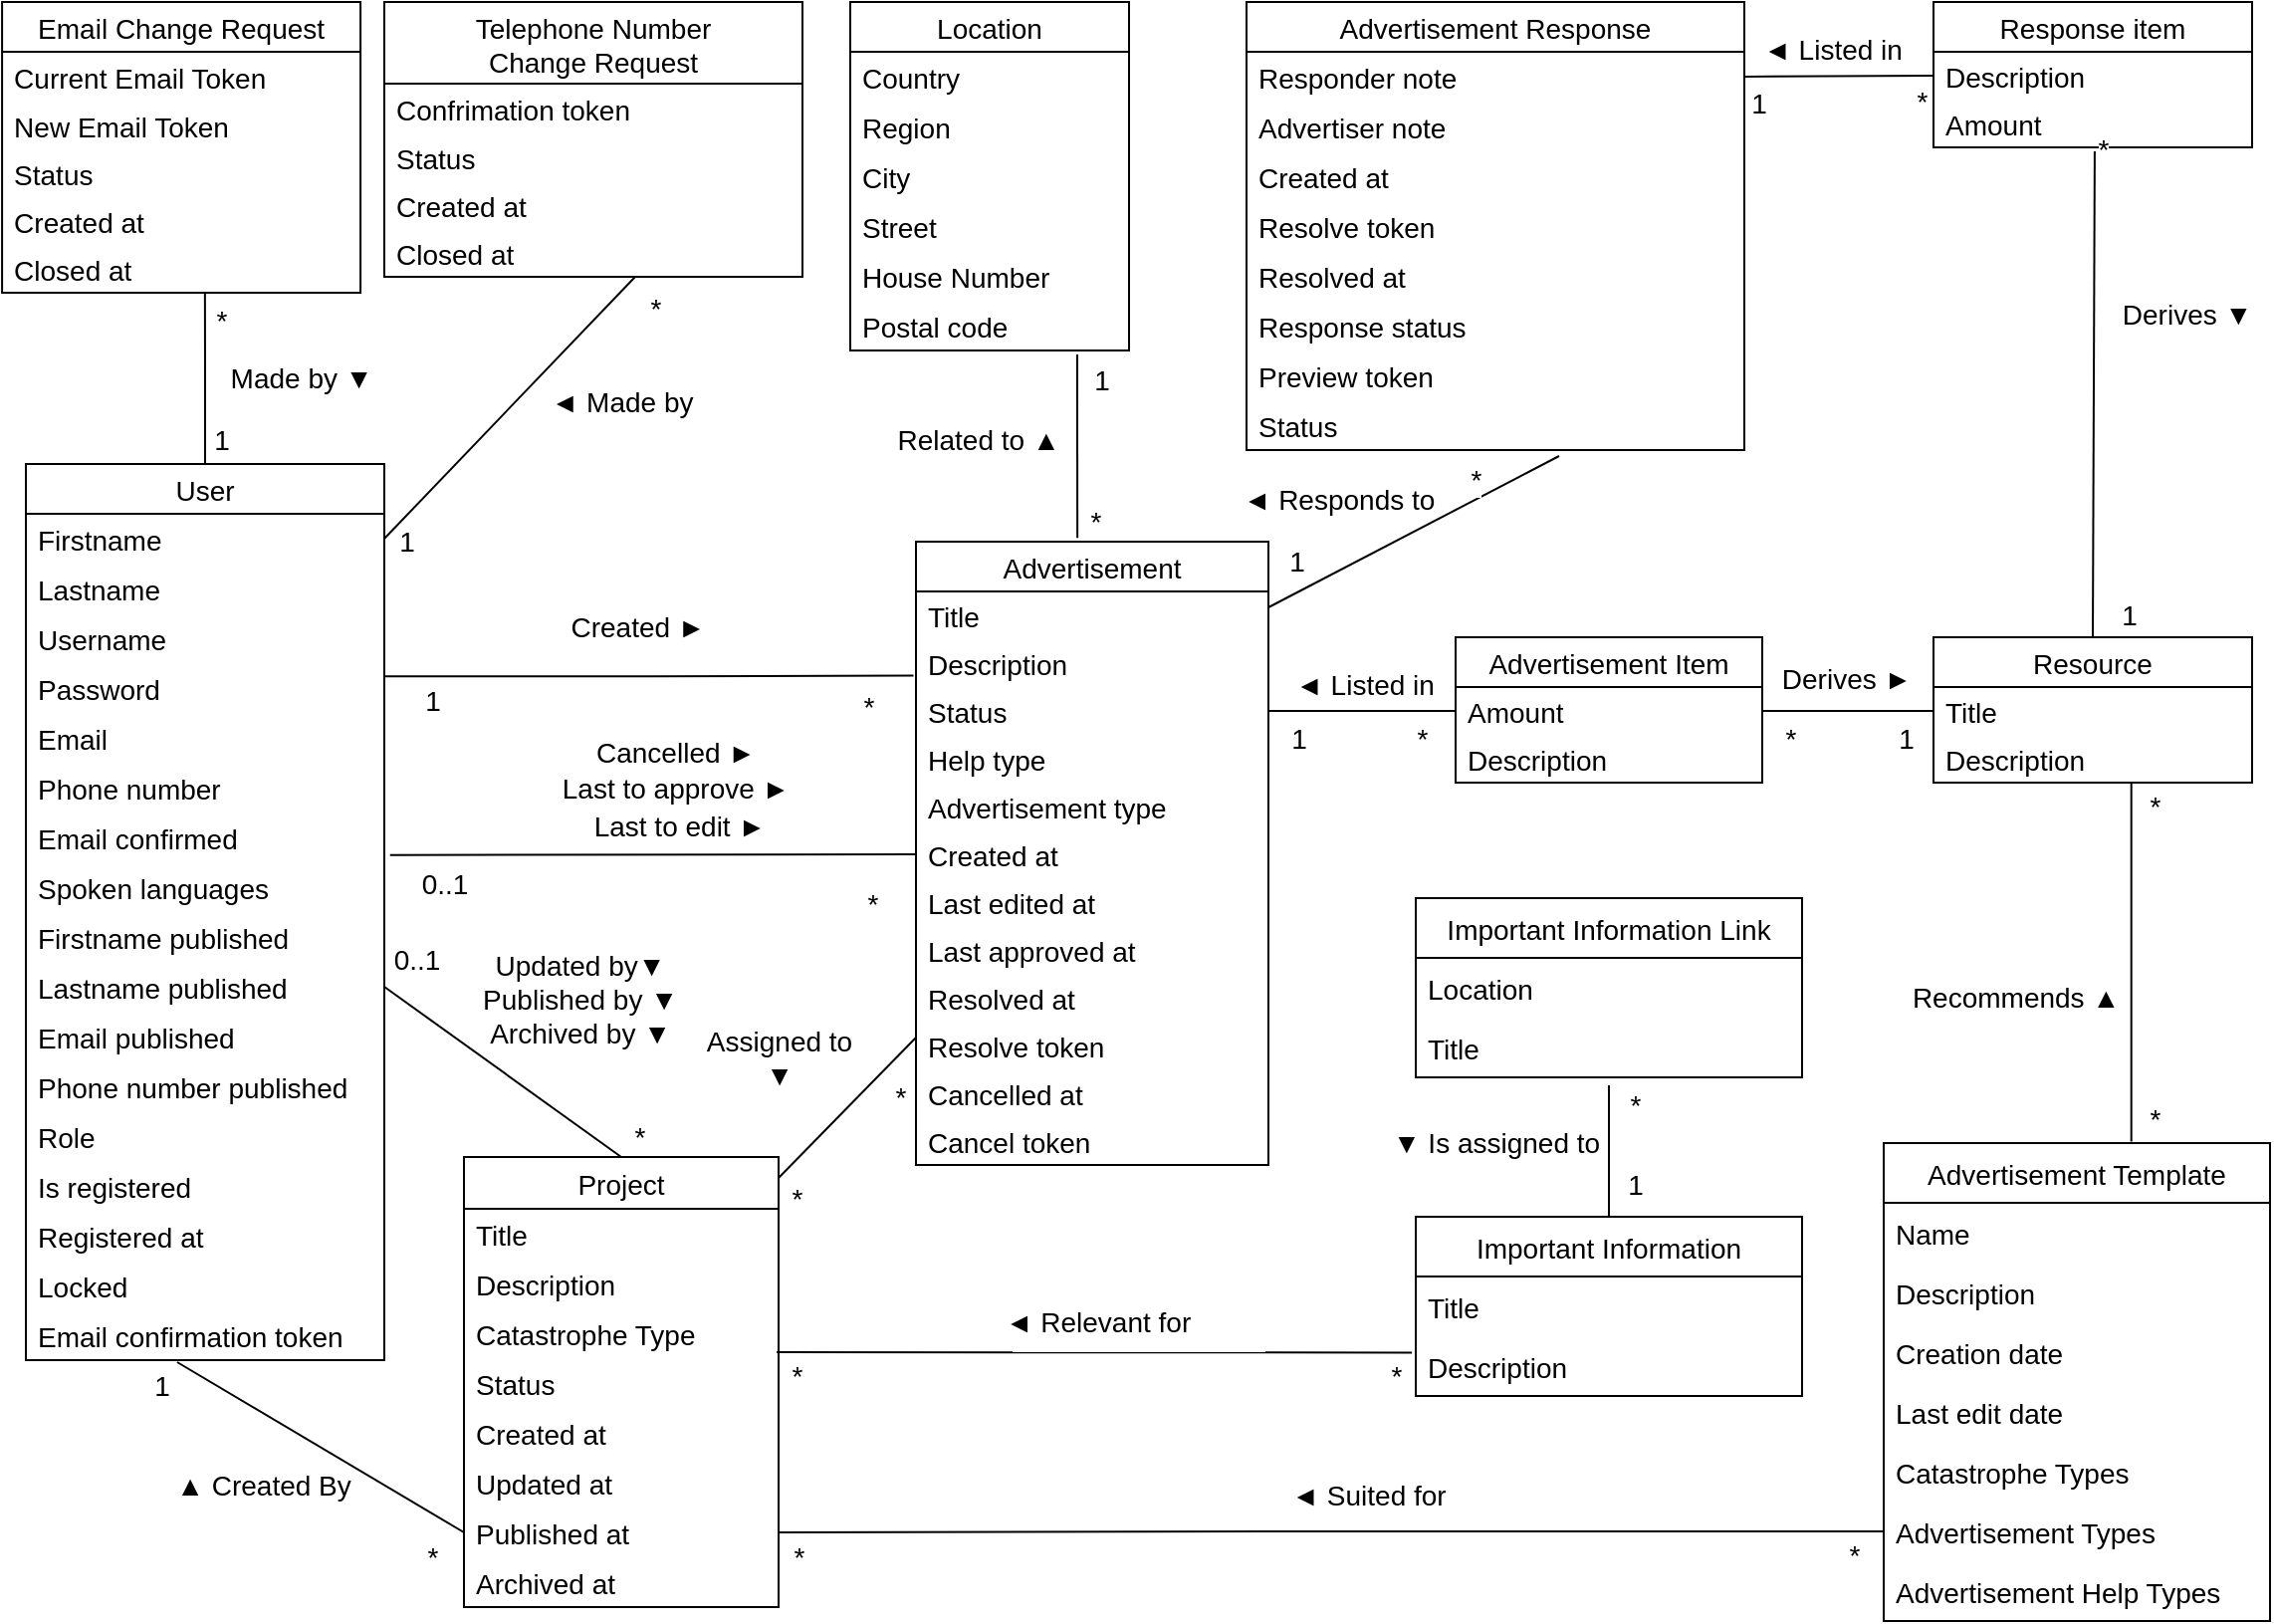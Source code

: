 <mxfile version="20.7.4" type="device"><diagram id="WdRwNJuZKN-Sb0ZAec47" name="Stránka-1"><mxGraphModel dx="1979" dy="473" grid="1" gridSize="10" guides="1" tooltips="1" connect="1" arrows="1" fold="1" page="1" pageScale="1" pageWidth="1169" pageHeight="827" math="0" shadow="0"><root><mxCell id="0"/><mxCell id="1" parent="0"/><mxCell id="if2V-aWsMLTLHUnwuHoT-146" style="edgeStyle=none;rounded=0;orthogonalLoop=1;jettySize=auto;html=1;entryX=0.628;entryY=1.12;entryDx=0;entryDy=0;entryPerimeter=0;fontSize=14;endArrow=none;endFill=0;startSize=25;" parent="1" target="if2V-aWsMLTLHUnwuHoT-120" edge="1"><mxGeometry relative="1" as="geometry"><mxPoint x="-514" y="314" as="sourcePoint"/><mxPoint x="-388" y="270" as="targetPoint"/></mxGeometry></mxCell><mxCell id="if2V-aWsMLTLHUnwuHoT-147" value="◄ Responds to" style="edgeLabel;html=1;align=center;verticalAlign=middle;resizable=0;points=[];fontSize=14;" parent="if2V-aWsMLTLHUnwuHoT-146" vertex="1" connectable="0"><mxGeometry x="0.445" y="-2" relative="1" as="geometry"><mxPoint x="-72" y="-1" as="offset"/></mxGeometry></mxCell><mxCell id="N0-bKrIeBfuup11TWS-g-67" value="*" style="edgeLabel;html=1;align=center;verticalAlign=middle;resizable=0;points=[];fontSize=14;" parent="if2V-aWsMLTLHUnwuHoT-146" vertex="1" connectable="0"><mxGeometry x="0.531" relative="1" as="geometry"><mxPoint x="-8" y="-6" as="offset"/></mxGeometry></mxCell><mxCell id="N0-bKrIeBfuup11TWS-g-68" value="1" style="edgeLabel;html=1;align=center;verticalAlign=middle;resizable=0;points=[];fontSize=14;" parent="if2V-aWsMLTLHUnwuHoT-146" vertex="1" connectable="0"><mxGeometry x="-0.376" y="-1" relative="1" as="geometry"><mxPoint x="-32" as="offset"/></mxGeometry></mxCell><mxCell id="if2V-aWsMLTLHUnwuHoT-1" value="Advertisement" style="swimlane;fontStyle=0;childLayout=stackLayout;horizontal=1;startSize=25;horizontalStack=0;resizeParent=1;resizeParentMax=0;resizeLast=0;collapsible=1;marginBottom=0;fontSize=14;" parent="1" vertex="1"><mxGeometry x="-691" y="281" width="177" height="313" as="geometry"/></mxCell><mxCell id="if2V-aWsMLTLHUnwuHoT-2" value="Title" style="text;strokeColor=none;fillColor=none;align=left;verticalAlign=middle;spacingLeft=4;spacingRight=4;overflow=hidden;points=[[0,0.5],[1,0.5]];portConstraint=eastwest;rotatable=0;fontSize=14;" parent="if2V-aWsMLTLHUnwuHoT-1" vertex="1"><mxGeometry y="25" width="177" height="24" as="geometry"/></mxCell><mxCell id="if2V-aWsMLTLHUnwuHoT-3" value="Description" style="text;strokeColor=none;fillColor=none;align=left;verticalAlign=middle;spacingLeft=4;spacingRight=4;overflow=hidden;points=[[0,0.5],[1,0.5]];portConstraint=eastwest;rotatable=0;fontSize=14;" parent="if2V-aWsMLTLHUnwuHoT-1" vertex="1"><mxGeometry y="49" width="177" height="24" as="geometry"/></mxCell><mxCell id="if2V-aWsMLTLHUnwuHoT-8" value="Status" style="text;strokeColor=none;fillColor=none;align=left;verticalAlign=middle;spacingLeft=4;spacingRight=4;overflow=hidden;points=[[0,0.5],[1,0.5]];portConstraint=eastwest;rotatable=0;fontSize=14;" parent="if2V-aWsMLTLHUnwuHoT-1" vertex="1"><mxGeometry y="73" width="177" height="24" as="geometry"/></mxCell><mxCell id="if2V-aWsMLTLHUnwuHoT-9" value="Help type" style="text;strokeColor=none;fillColor=none;align=left;verticalAlign=middle;spacingLeft=4;spacingRight=4;overflow=hidden;points=[[0,0.5],[1,0.5]];portConstraint=eastwest;rotatable=0;fontSize=14;" parent="if2V-aWsMLTLHUnwuHoT-1" vertex="1"><mxGeometry y="97" width="177" height="24" as="geometry"/></mxCell><mxCell id="if2V-aWsMLTLHUnwuHoT-12" value="Advertisement type" style="text;strokeColor=none;fillColor=none;align=left;verticalAlign=middle;spacingLeft=4;spacingRight=4;overflow=hidden;points=[[0,0.5],[1,0.5]];portConstraint=eastwest;rotatable=0;fontSize=14;" parent="if2V-aWsMLTLHUnwuHoT-1" vertex="1"><mxGeometry y="121" width="177" height="24" as="geometry"/></mxCell><mxCell id="if2V-aWsMLTLHUnwuHoT-4" value="Created at" style="text;strokeColor=none;fillColor=none;align=left;verticalAlign=middle;spacingLeft=4;spacingRight=4;overflow=hidden;points=[[0,0.5],[1,0.5]];portConstraint=eastwest;rotatable=0;fontSize=14;" parent="if2V-aWsMLTLHUnwuHoT-1" vertex="1"><mxGeometry y="145" width="177" height="24" as="geometry"/></mxCell><mxCell id="if2V-aWsMLTLHUnwuHoT-5" value="Last edited at" style="text;strokeColor=none;fillColor=none;align=left;verticalAlign=middle;spacingLeft=4;spacingRight=4;overflow=hidden;points=[[0,0.5],[1,0.5]];portConstraint=eastwest;rotatable=0;fontSize=14;" parent="if2V-aWsMLTLHUnwuHoT-1" vertex="1"><mxGeometry y="169" width="177" height="24" as="geometry"/></mxCell><mxCell id="if2V-aWsMLTLHUnwuHoT-6" value="Last approved at" style="text;strokeColor=none;fillColor=none;align=left;verticalAlign=middle;spacingLeft=4;spacingRight=4;overflow=hidden;points=[[0,0.5],[1,0.5]];portConstraint=eastwest;rotatable=0;fontSize=14;" parent="if2V-aWsMLTLHUnwuHoT-1" vertex="1"><mxGeometry y="193" width="177" height="24" as="geometry"/></mxCell><mxCell id="if2V-aWsMLTLHUnwuHoT-13" value="Resolved at" style="text;strokeColor=none;fillColor=none;align=left;verticalAlign=middle;spacingLeft=4;spacingRight=4;overflow=hidden;points=[[0,0.5,0,0,0],[0.5,1,0,0,8],[1,0.5,0,0,0]];portConstraint=eastwest;rotatable=0;fontSize=14;" parent="if2V-aWsMLTLHUnwuHoT-1" vertex="1"><mxGeometry y="217" width="177" height="24" as="geometry"/></mxCell><mxCell id="if2V-aWsMLTLHUnwuHoT-117" value="Resolve token" style="text;strokeColor=none;fillColor=none;align=left;verticalAlign=middle;spacingLeft=4;spacingRight=4;overflow=hidden;points=[[0,0.5,0,0,0],[0.5,1,0,0,8],[1,0.5,0,0,0]];portConstraint=eastwest;rotatable=0;fontSize=14;" parent="if2V-aWsMLTLHUnwuHoT-1" vertex="1"><mxGeometry y="241" width="177" height="24" as="geometry"/></mxCell><mxCell id="if2V-aWsMLTLHUnwuHoT-67" value="Cancelled at" style="text;strokeColor=none;fillColor=none;align=left;verticalAlign=middle;spacingLeft=4;spacingRight=4;overflow=hidden;points=[[0,0.5,0,0,0],[0.5,1,0,0,8],[1,0.5,0,0,0]];portConstraint=eastwest;rotatable=0;fontSize=14;" parent="if2V-aWsMLTLHUnwuHoT-1" vertex="1"><mxGeometry y="265" width="177" height="24" as="geometry"/></mxCell><mxCell id="if2V-aWsMLTLHUnwuHoT-116" value="Cancel token" style="text;strokeColor=none;fillColor=none;align=left;verticalAlign=middle;spacingLeft=4;spacingRight=4;overflow=hidden;points=[[0,0.5,0,0,0],[0.5,1,0,0,8],[1,0.5,0,0,0]];portConstraint=eastwest;rotatable=0;fontSize=14;" parent="if2V-aWsMLTLHUnwuHoT-1" vertex="1"><mxGeometry y="289" width="177" height="24" as="geometry"/></mxCell><mxCell id="a92r3MQnX1PVt7pir0Bl-32" value="&lt;font style=&quot;font-size: 14px;&quot;&gt;Made by ▼&lt;/font&gt;" style="edgeStyle=orthogonalEdgeStyle;rounded=0;orthogonalLoop=1;jettySize=auto;html=1;exitX=0.5;exitY=0;exitDx=0;exitDy=0;entryX=0.566;entryY=1;entryDx=0;entryDy=0;entryPerimeter=0;endArrow=none;endFill=0;" edge="1" parent="1" source="if2V-aWsMLTLHUnwuHoT-16" target="a92r3MQnX1PVt7pir0Bl-24"><mxGeometry x="-0.001" y="-48" relative="1" as="geometry"><mxPoint as="offset"/></mxGeometry></mxCell><mxCell id="a92r3MQnX1PVt7pir0Bl-40" value="1" style="edgeLabel;html=1;align=center;verticalAlign=middle;resizable=0;points=[];fontSize=14;" vertex="1" connectable="0" parent="a92r3MQnX1PVt7pir0Bl-32"><mxGeometry x="-0.837" y="-1" relative="1" as="geometry"><mxPoint x="7" y="-5" as="offset"/></mxGeometry></mxCell><mxCell id="a92r3MQnX1PVt7pir0Bl-41" value="*" style="edgeLabel;html=1;align=center;verticalAlign=middle;resizable=0;points=[];fontSize=14;" vertex="1" connectable="0" parent="a92r3MQnX1PVt7pir0Bl-32"><mxGeometry x="0.837" relative="1" as="geometry"><mxPoint x="8" y="7" as="offset"/></mxGeometry></mxCell><mxCell id="a92r3MQnX1PVt7pir0Bl-33" style="rounded=0;orthogonalLoop=1;jettySize=auto;html=1;exitX=1;exitY=0.5;exitDx=0;exitDy=0;entryX=0.6;entryY=1;entryDx=0;entryDy=0;entryPerimeter=0;endArrow=none;endFill=0;" edge="1" parent="1" source="if2V-aWsMLTLHUnwuHoT-17" target="a92r3MQnX1PVt7pir0Bl-30"><mxGeometry relative="1" as="geometry"/></mxCell><mxCell id="a92r3MQnX1PVt7pir0Bl-36" value="◄ Made by" style="edgeLabel;html=1;align=center;verticalAlign=middle;resizable=0;points=[];fontSize=14;" vertex="1" connectable="0" parent="a92r3MQnX1PVt7pir0Bl-33"><mxGeometry x="0.323" y="-4" relative="1" as="geometry"><mxPoint x="32" y="15" as="offset"/></mxGeometry></mxCell><mxCell id="a92r3MQnX1PVt7pir0Bl-42" value="1" style="edgeLabel;html=1;align=center;verticalAlign=middle;resizable=0;points=[];fontSize=14;" vertex="1" connectable="0" parent="a92r3MQnX1PVt7pir0Bl-33"><mxGeometry x="-0.831" relative="1" as="geometry"><mxPoint y="12" as="offset"/></mxGeometry></mxCell><mxCell id="if2V-aWsMLTLHUnwuHoT-16" value="User" style="swimlane;fontStyle=0;childLayout=stackLayout;horizontal=1;startSize=25;horizontalStack=0;resizeParent=1;resizeParentMax=0;resizeLast=0;collapsible=1;marginBottom=0;fontSize=14;" parent="1" vertex="1"><mxGeometry x="-1138" y="242" width="180" height="450" as="geometry"/></mxCell><mxCell id="if2V-aWsMLTLHUnwuHoT-17" value="Firstname" style="text;strokeColor=none;fillColor=none;align=left;verticalAlign=middle;spacingLeft=4;spacingRight=4;overflow=hidden;points=[[0,0.5],[1,0.5]];portConstraint=eastwest;rotatable=0;fontSize=14;spacing=2;spacingBottom=0;" parent="if2V-aWsMLTLHUnwuHoT-16" vertex="1"><mxGeometry y="25" width="180" height="25" as="geometry"/></mxCell><mxCell id="if2V-aWsMLTLHUnwuHoT-18" value="Lastname" style="text;strokeColor=none;fillColor=none;align=left;verticalAlign=middle;spacingLeft=4;spacingRight=4;overflow=hidden;points=[[0,0.5],[1,0.5]];portConstraint=eastwest;rotatable=0;fontSize=14;spacing=2;spacingBottom=0;" parent="if2V-aWsMLTLHUnwuHoT-16" vertex="1"><mxGeometry y="50" width="180" height="25" as="geometry"/></mxCell><mxCell id="if2V-aWsMLTLHUnwuHoT-113" value="Username" style="text;strokeColor=none;fillColor=none;align=left;verticalAlign=middle;spacingLeft=4;spacingRight=4;overflow=hidden;points=[[0,0.5],[1,0.5]];portConstraint=eastwest;rotatable=0;fontSize=14;spacing=2;spacingBottom=0;" parent="if2V-aWsMLTLHUnwuHoT-16" vertex="1"><mxGeometry y="75" width="180" height="25" as="geometry"/></mxCell><mxCell id="if2V-aWsMLTLHUnwuHoT-114" value="Password" style="text;strokeColor=none;fillColor=none;align=left;verticalAlign=middle;spacingLeft=4;spacingRight=4;overflow=hidden;points=[[0,0.5],[1,0.5]];portConstraint=eastwest;rotatable=0;fontSize=14;spacing=2;spacingBottom=0;" parent="if2V-aWsMLTLHUnwuHoT-16" vertex="1"><mxGeometry y="100" width="180" height="25" as="geometry"/></mxCell><mxCell id="if2V-aWsMLTLHUnwuHoT-20" value="Email" style="text;strokeColor=none;fillColor=none;align=left;verticalAlign=middle;spacingLeft=4;spacingRight=4;overflow=hidden;points=[[0,0.5],[1,0.5]];portConstraint=eastwest;rotatable=0;fontSize=14;spacing=2;spacingBottom=0;" parent="if2V-aWsMLTLHUnwuHoT-16" vertex="1"><mxGeometry y="125" width="180" height="25" as="geometry"/></mxCell><mxCell id="if2V-aWsMLTLHUnwuHoT-21" value="Phone number" style="text;strokeColor=none;fillColor=none;align=left;verticalAlign=middle;spacingLeft=4;spacingRight=4;overflow=hidden;points=[[0,0.5],[1,0.5]];portConstraint=eastwest;rotatable=0;fontSize=14;spacing=2;spacingBottom=0;" parent="if2V-aWsMLTLHUnwuHoT-16" vertex="1"><mxGeometry y="150" width="180" height="25" as="geometry"/></mxCell><mxCell id="if2V-aWsMLTLHUnwuHoT-23" value="Email confirmed" style="text;strokeColor=none;fillColor=none;align=left;verticalAlign=middle;spacingLeft=4;spacingRight=4;overflow=hidden;points=[[0,0.5],[1,0.5]];portConstraint=eastwest;rotatable=0;fontSize=14;spacing=2;spacingBottom=0;" parent="if2V-aWsMLTLHUnwuHoT-16" vertex="1"><mxGeometry y="175" width="180" height="25" as="geometry"/></mxCell><mxCell id="if2V-aWsMLTLHUnwuHoT-24" value="Spoken languages" style="text;strokeColor=none;fillColor=none;align=left;verticalAlign=middle;spacingLeft=4;spacingRight=4;overflow=hidden;points=[[0,0.5],[1,0.5]];portConstraint=eastwest;rotatable=0;fontSize=14;spacing=2;spacingBottom=0;" parent="if2V-aWsMLTLHUnwuHoT-16" vertex="1"><mxGeometry y="200" width="180" height="25" as="geometry"/></mxCell><mxCell id="if2V-aWsMLTLHUnwuHoT-99" value="Firstname published" style="text;strokeColor=none;fillColor=none;align=left;verticalAlign=middle;spacingLeft=4;spacingRight=4;overflow=hidden;points=[[0,0.5],[1,0.5]];portConstraint=eastwest;rotatable=0;fontSize=14;spacing=2;spacingBottom=0;" parent="if2V-aWsMLTLHUnwuHoT-16" vertex="1"><mxGeometry y="225" width="180" height="25" as="geometry"/></mxCell><mxCell id="if2V-aWsMLTLHUnwuHoT-100" value="Lastname published" style="text;strokeColor=none;fillColor=none;align=left;verticalAlign=middle;spacingLeft=4;spacingRight=4;overflow=hidden;points=[[0,0.5],[1,0.5]];portConstraint=eastwest;rotatable=0;fontSize=14;spacing=2;spacingBottom=0;" parent="if2V-aWsMLTLHUnwuHoT-16" vertex="1"><mxGeometry y="250" width="180" height="25" as="geometry"/></mxCell><mxCell id="if2V-aWsMLTLHUnwuHoT-101" value="Email published" style="text;strokeColor=none;fillColor=none;align=left;verticalAlign=middle;spacingLeft=4;spacingRight=4;overflow=hidden;points=[[0,0.5],[1,0.5]];portConstraint=eastwest;rotatable=0;fontSize=14;spacing=2;spacingBottom=0;" parent="if2V-aWsMLTLHUnwuHoT-16" vertex="1"><mxGeometry y="275" width="180" height="25" as="geometry"/></mxCell><mxCell id="if2V-aWsMLTLHUnwuHoT-102" value="Phone number published" style="text;strokeColor=none;fillColor=none;align=left;verticalAlign=middle;spacingLeft=4;spacingRight=4;overflow=hidden;points=[[0,0.5],[1,0.5]];portConstraint=eastwest;rotatable=0;fontSize=14;spacing=2;spacingBottom=0;" parent="if2V-aWsMLTLHUnwuHoT-16" vertex="1"><mxGeometry y="300" width="180" height="25" as="geometry"/></mxCell><mxCell id="if2V-aWsMLTLHUnwuHoT-96" value="Role" style="text;strokeColor=none;fillColor=none;align=left;verticalAlign=middle;spacingLeft=4;spacingRight=4;overflow=hidden;points=[[0,0.5],[1,0.5]];portConstraint=eastwest;rotatable=0;fontSize=14;spacing=2;spacingBottom=0;" parent="if2V-aWsMLTLHUnwuHoT-16" vertex="1"><mxGeometry y="325" width="180" height="25" as="geometry"/></mxCell><mxCell id="if2V-aWsMLTLHUnwuHoT-25" value="Is registered" style="text;strokeColor=none;fillColor=none;align=left;verticalAlign=middle;spacingLeft=4;spacingRight=4;overflow=hidden;points=[[0,0.5],[1,0.5]];portConstraint=eastwest;rotatable=0;fontSize=14;spacing=2;spacingBottom=0;" parent="if2V-aWsMLTLHUnwuHoT-16" vertex="1"><mxGeometry y="350" width="180" height="25" as="geometry"/></mxCell><mxCell id="if2V-aWsMLTLHUnwuHoT-22" value="Registered at" style="text;strokeColor=none;fillColor=none;align=left;verticalAlign=middle;spacingLeft=4;spacingRight=4;overflow=hidden;points=[[0,0.5],[1,0.5]];portConstraint=eastwest;rotatable=0;fontSize=14;" parent="if2V-aWsMLTLHUnwuHoT-16" vertex="1"><mxGeometry y="375" width="180" height="25" as="geometry"/></mxCell><mxCell id="if2V-aWsMLTLHUnwuHoT-110" value="Locked" style="text;strokeColor=none;fillColor=none;align=left;verticalAlign=middle;spacingLeft=4;spacingRight=4;overflow=hidden;points=[[0,0.5],[1,0.5]];portConstraint=eastwest;rotatable=0;fontSize=14;" parent="if2V-aWsMLTLHUnwuHoT-16" vertex="1"><mxGeometry y="400" width="180" height="25" as="geometry"/></mxCell><mxCell id="if2V-aWsMLTLHUnwuHoT-112" value="Email confirmation token" style="text;strokeColor=none;fillColor=none;align=left;verticalAlign=middle;spacingLeft=4;spacingRight=4;overflow=hidden;points=[[0,0.5],[1,0.5]];portConstraint=eastwest;rotatable=0;fontSize=14;" parent="if2V-aWsMLTLHUnwuHoT-16" vertex="1"><mxGeometry y="425" width="180" height="25" as="geometry"/></mxCell><mxCell id="if2V-aWsMLTLHUnwuHoT-26" style="edgeStyle=orthogonalEdgeStyle;rounded=0;orthogonalLoop=1;jettySize=auto;html=1;endArrow=none;endFill=0;fontSize=14;exitX=0.999;exitY=0.263;exitDx=0;exitDy=0;exitPerimeter=0;entryX=-0.007;entryY=-0.238;entryDx=0;entryDy=0;entryPerimeter=0;" parent="1" source="if2V-aWsMLTLHUnwuHoT-114" target="if2V-aWsMLTLHUnwuHoT-8" edge="1"><mxGeometry relative="1" as="geometry"><mxPoint x="-918" y="347" as="sourcePoint"/><mxPoint x="-760" y="310" as="targetPoint"/></mxGeometry></mxCell><mxCell id="if2V-aWsMLTLHUnwuHoT-31" value="&lt;span style=&quot;font-size: 14px;&quot;&gt;Created ►&lt;/span&gt;" style="edgeLabel;html=1;align=center;verticalAlign=middle;resizable=0;points=[];fontSize=14;" parent="if2V-aWsMLTLHUnwuHoT-26" vertex="1" connectable="0"><mxGeometry x="-0.176" y="-5" relative="1" as="geometry"><mxPoint x="17" y="-30" as="offset"/></mxGeometry></mxCell><mxCell id="if2V-aWsMLTLHUnwuHoT-47" value="1" style="edgeLabel;html=1;align=center;verticalAlign=middle;resizable=0;points=[];fontSize=14;spacing=2;spacingBottom=0;" parent="if2V-aWsMLTLHUnwuHoT-26" vertex="1" connectable="0"><mxGeometry x="-0.829" relative="1" as="geometry"><mxPoint x="1" y="12" as="offset"/></mxGeometry></mxCell><mxCell id="if2V-aWsMLTLHUnwuHoT-48" value="*" style="edgeLabel;html=1;align=center;verticalAlign=middle;resizable=0;points=[];fontSize=14;" parent="if2V-aWsMLTLHUnwuHoT-26" vertex="1" connectable="0"><mxGeometry x="0.731" y="-8" relative="1" as="geometry"><mxPoint x="13" y="7" as="offset"/></mxGeometry></mxCell><mxCell id="if2V-aWsMLTLHUnwuHoT-50" style="rounded=0;orthogonalLoop=1;jettySize=auto;html=1;entryX=0;entryY=0.5;entryDx=0;entryDy=0;fontSize=14;endArrow=none;endFill=0;exitX=1.016;exitY=-0.144;exitDx=0;exitDy=0;exitPerimeter=0;" parent="1" source="if2V-aWsMLTLHUnwuHoT-24" target="if2V-aWsMLTLHUnwuHoT-4" edge="1"><mxGeometry relative="1" as="geometry"><mxPoint x="-918" y="438" as="sourcePoint"/></mxGeometry></mxCell><mxCell id="if2V-aWsMLTLHUnwuHoT-51" value="&lt;p style=&quot;line-height: 130%;&quot;&gt;Cancelled ►&lt;br style=&quot;border-color: var(--border-color);&quot;&gt;Last to approve ►&lt;br style=&quot;border-color: var(--border-color);&quot;&gt;&amp;nbsp;Last to edit ►&lt;/p&gt;" style="edgeLabel;html=1;align=center;verticalAlign=middle;resizable=0;points=[];fontSize=14;labelBackgroundColor=none;" parent="if2V-aWsMLTLHUnwuHoT-50" vertex="1" connectable="0"><mxGeometry x="-0.192" y="5" relative="1" as="geometry"><mxPoint x="36" y="-28" as="offset"/></mxGeometry></mxCell><mxCell id="if2V-aWsMLTLHUnwuHoT-52" value="0..1" style="edgeLabel;html=1;align=center;verticalAlign=middle;resizable=0;points=[];fontSize=14;spacing=2;spacingBottom=0;" parent="if2V-aWsMLTLHUnwuHoT-50" vertex="1" connectable="0"><mxGeometry x="-0.784" y="3" relative="1" as="geometry"><mxPoint x="-2" y="17" as="offset"/></mxGeometry></mxCell><mxCell id="if2V-aWsMLTLHUnwuHoT-53" value="*" style="edgeLabel;html=1;align=center;verticalAlign=middle;resizable=0;points=[];fontSize=14;" parent="if2V-aWsMLTLHUnwuHoT-50" vertex="1" connectable="0"><mxGeometry x="0.768" y="-1" relative="1" as="geometry"><mxPoint x="8" y="24" as="offset"/></mxGeometry></mxCell><mxCell id="if2V-aWsMLTLHUnwuHoT-58" value="Project" style="swimlane;fontStyle=0;childLayout=stackLayout;horizontal=1;startSize=26;horizontalStack=0;resizeParent=1;resizeParentMax=0;resizeLast=0;collapsible=1;marginBottom=0;fontSize=14;" parent="1" vertex="1"><mxGeometry x="-918" y="590" width="158" height="226" as="geometry"/></mxCell><mxCell id="if2V-aWsMLTLHUnwuHoT-59" value="Title" style="text;strokeColor=none;fillColor=none;align=left;verticalAlign=middle;spacingLeft=4;spacingRight=4;overflow=hidden;points=[[0,0.5],[1,0.5]];portConstraint=eastwest;rotatable=0;fontSize=14;" parent="if2V-aWsMLTLHUnwuHoT-58" vertex="1"><mxGeometry y="26" width="158" height="25" as="geometry"/></mxCell><mxCell id="if2V-aWsMLTLHUnwuHoT-60" value="Description" style="text;strokeColor=none;fillColor=none;align=left;verticalAlign=middle;spacingLeft=4;spacingRight=4;overflow=hidden;points=[[0,0.5],[1,0.5]];portConstraint=eastwest;rotatable=0;fontSize=14;" parent="if2V-aWsMLTLHUnwuHoT-58" vertex="1"><mxGeometry y="51" width="158" height="25" as="geometry"/></mxCell><mxCell id="if2V-aWsMLTLHUnwuHoT-63" value="Catastrophe Type" style="text;strokeColor=none;fillColor=none;align=left;verticalAlign=middle;spacingLeft=4;spacingRight=4;overflow=hidden;points=[[0,0.5],[1,0.5]];portConstraint=eastwest;rotatable=0;fontSize=14;" parent="if2V-aWsMLTLHUnwuHoT-58" vertex="1"><mxGeometry y="76" width="158" height="25" as="geometry"/></mxCell><mxCell id="N0-bKrIeBfuup11TWS-g-80" value="Status" style="text;strokeColor=none;fillColor=none;align=left;verticalAlign=middle;spacingLeft=4;spacingRight=4;overflow=hidden;points=[[0,0.5],[1,0.5]];portConstraint=eastwest;rotatable=0;fontSize=14;" parent="if2V-aWsMLTLHUnwuHoT-58" vertex="1"><mxGeometry y="101" width="158" height="25" as="geometry"/></mxCell><mxCell id="if2V-aWsMLTLHUnwuHoT-61" value="Created at" style="text;strokeColor=none;fillColor=none;align=left;verticalAlign=middle;spacingLeft=4;spacingRight=4;overflow=hidden;points=[[0,0.5],[1,0.5]];portConstraint=eastwest;rotatable=0;fontSize=14;" parent="if2V-aWsMLTLHUnwuHoT-58" vertex="1"><mxGeometry y="126" width="158" height="25" as="geometry"/></mxCell><mxCell id="if2V-aWsMLTLHUnwuHoT-62" value="Updated at" style="text;strokeColor=none;fillColor=none;align=left;verticalAlign=middle;spacingLeft=4;spacingRight=4;overflow=hidden;points=[[0,0.5],[1,0.5]];portConstraint=eastwest;rotatable=0;fontSize=14;" parent="if2V-aWsMLTLHUnwuHoT-58" vertex="1"><mxGeometry y="151" width="158" height="25" as="geometry"/></mxCell><mxCell id="N0-bKrIeBfuup11TWS-g-78" value="Published at" style="text;strokeColor=none;fillColor=none;align=left;verticalAlign=middle;spacingLeft=4;spacingRight=4;overflow=hidden;points=[[0,0.5],[1,0.5]];portConstraint=eastwest;rotatable=0;fontSize=14;" parent="if2V-aWsMLTLHUnwuHoT-58" vertex="1"><mxGeometry y="176" width="158" height="25" as="geometry"/></mxCell><mxCell id="N0-bKrIeBfuup11TWS-g-79" value="Archived at" style="text;strokeColor=none;fillColor=none;align=left;verticalAlign=middle;spacingLeft=4;spacingRight=4;overflow=hidden;points=[[0,0.5],[1,0.5]];portConstraint=eastwest;rotatable=0;fontSize=14;" parent="if2V-aWsMLTLHUnwuHoT-58" vertex="1"><mxGeometry y="201" width="158" height="25" as="geometry"/></mxCell><mxCell id="if2V-aWsMLTLHUnwuHoT-71" value="Advertisement Response" style="swimlane;fontStyle=0;childLayout=stackLayout;horizontal=1;startSize=25;horizontalStack=0;resizeParent=1;resizeParentMax=0;resizeLast=0;collapsible=1;marginBottom=0;fontSize=14;" parent="1" vertex="1"><mxGeometry x="-525" y="10" width="250" height="225" as="geometry"/></mxCell><mxCell id="if2V-aWsMLTLHUnwuHoT-74" value="Responder note" style="text;strokeColor=none;fillColor=none;align=left;verticalAlign=middle;spacingLeft=4;spacingRight=4;overflow=hidden;points=[[0,0.5],[1,0.5]];portConstraint=eastwest;rotatable=0;fontSize=14;" parent="if2V-aWsMLTLHUnwuHoT-71" vertex="1"><mxGeometry y="25" width="250" height="25" as="geometry"/></mxCell><mxCell id="if2V-aWsMLTLHUnwuHoT-75" value="Advertiser note" style="text;strokeColor=none;fillColor=none;align=left;verticalAlign=middle;spacingLeft=4;spacingRight=4;overflow=hidden;points=[[0,0.5],[1,0.5]];portConstraint=eastwest;rotatable=0;fontSize=14;" parent="if2V-aWsMLTLHUnwuHoT-71" vertex="1"><mxGeometry y="50" width="250" height="25" as="geometry"/></mxCell><mxCell id="if2V-aWsMLTLHUnwuHoT-72" value="Created at" style="text;strokeColor=none;fillColor=none;align=left;verticalAlign=middle;spacingLeft=4;spacingRight=4;overflow=hidden;points=[[0,0.5],[1,0.5]];portConstraint=eastwest;rotatable=0;fontSize=14;" parent="if2V-aWsMLTLHUnwuHoT-71" vertex="1"><mxGeometry y="75" width="250" height="25" as="geometry"/></mxCell><mxCell id="if2V-aWsMLTLHUnwuHoT-118" value="Resolve token" style="text;strokeColor=none;fillColor=none;align=left;verticalAlign=middle;spacingLeft=4;spacingRight=4;overflow=hidden;points=[[0,0.5],[1,0.5]];portConstraint=eastwest;rotatable=0;fontSize=14;" parent="if2V-aWsMLTLHUnwuHoT-71" vertex="1"><mxGeometry y="100" width="250" height="25" as="geometry"/></mxCell><mxCell id="if2V-aWsMLTLHUnwuHoT-121" value="Resolved at" style="text;strokeColor=none;fillColor=none;align=left;verticalAlign=middle;spacingLeft=4;spacingRight=4;overflow=hidden;points=[[0,0.5],[1,0.5]];portConstraint=eastwest;rotatable=0;fontSize=14;" parent="if2V-aWsMLTLHUnwuHoT-71" vertex="1"><mxGeometry y="125" width="250" height="25" as="geometry"/></mxCell><mxCell id="if2V-aWsMLTLHUnwuHoT-122" value="Response status" style="text;strokeColor=none;fillColor=none;align=left;verticalAlign=middle;spacingLeft=4;spacingRight=4;overflow=hidden;points=[[0,0.5],[1,0.5]];portConstraint=eastwest;rotatable=0;fontSize=14;" parent="if2V-aWsMLTLHUnwuHoT-71" vertex="1"><mxGeometry y="150" width="250" height="25" as="geometry"/></mxCell><mxCell id="if2V-aWsMLTLHUnwuHoT-123" value="Preview token" style="text;strokeColor=none;fillColor=none;align=left;verticalAlign=middle;spacingLeft=4;spacingRight=4;overflow=hidden;points=[[0,0.5],[1,0.5]];portConstraint=eastwest;rotatable=0;fontSize=14;" parent="if2V-aWsMLTLHUnwuHoT-71" vertex="1"><mxGeometry y="175" width="250" height="25" as="geometry"/></mxCell><mxCell id="if2V-aWsMLTLHUnwuHoT-120" value="Status" style="text;strokeColor=none;fillColor=none;align=left;verticalAlign=middle;spacingLeft=4;spacingRight=4;overflow=hidden;points=[[0,0.5],[1,0.5]];portConstraint=eastwest;rotatable=0;fontSize=14;" parent="if2V-aWsMLTLHUnwuHoT-71" vertex="1"><mxGeometry y="200" width="250" height="25" as="geometry"/></mxCell><mxCell id="if2V-aWsMLTLHUnwuHoT-80" value="Location" style="swimlane;fontStyle=0;childLayout=stackLayout;horizontal=1;startSize=25;horizontalStack=0;resizeParent=1;resizeParentMax=0;resizeLast=0;collapsible=1;marginBottom=0;fontSize=14;" parent="1" vertex="1"><mxGeometry x="-724" y="10" width="140" height="175" as="geometry"/></mxCell><mxCell id="if2V-aWsMLTLHUnwuHoT-81" value="Country" style="text;strokeColor=none;fillColor=none;align=left;verticalAlign=middle;spacingLeft=4;spacingRight=4;overflow=hidden;points=[[0,0.5],[1,0.5]];portConstraint=eastwest;rotatable=0;fontSize=14;" parent="if2V-aWsMLTLHUnwuHoT-80" vertex="1"><mxGeometry y="25" width="140" height="25" as="geometry"/></mxCell><mxCell id="if2V-aWsMLTLHUnwuHoT-82" value="Region" style="text;strokeColor=none;fillColor=none;align=left;verticalAlign=middle;spacingLeft=4;spacingRight=4;overflow=hidden;points=[[0,0.5],[1,0.5]];portConstraint=eastwest;rotatable=0;fontSize=14;" parent="if2V-aWsMLTLHUnwuHoT-80" vertex="1"><mxGeometry y="50" width="140" height="25" as="geometry"/></mxCell><mxCell id="if2V-aWsMLTLHUnwuHoT-83" value="City" style="text;strokeColor=none;fillColor=none;align=left;verticalAlign=middle;spacingLeft=4;spacingRight=4;overflow=hidden;points=[[0,0.5],[1,0.5]];portConstraint=eastwest;rotatable=0;fontSize=14;" parent="if2V-aWsMLTLHUnwuHoT-80" vertex="1"><mxGeometry y="75" width="140" height="25" as="geometry"/></mxCell><mxCell id="if2V-aWsMLTLHUnwuHoT-84" value="Street" style="text;strokeColor=none;fillColor=none;align=left;verticalAlign=middle;spacingLeft=4;spacingRight=4;overflow=hidden;points=[[0,0.5],[1,0.5]];portConstraint=eastwest;rotatable=0;fontSize=14;" parent="if2V-aWsMLTLHUnwuHoT-80" vertex="1"><mxGeometry y="100" width="140" height="25" as="geometry"/></mxCell><mxCell id="if2V-aWsMLTLHUnwuHoT-85" value="House Number" style="text;strokeColor=none;fillColor=none;align=left;verticalAlign=middle;spacingLeft=4;spacingRight=4;overflow=hidden;points=[[0,0.5],[1,0.5]];portConstraint=eastwest;rotatable=0;fontSize=14;" parent="if2V-aWsMLTLHUnwuHoT-80" vertex="1"><mxGeometry y="125" width="140" height="25" as="geometry"/></mxCell><mxCell id="if2V-aWsMLTLHUnwuHoT-86" value="Postal code" style="text;strokeColor=none;fillColor=none;align=left;verticalAlign=middle;spacingLeft=4;spacingRight=4;overflow=hidden;points=[[0,0.5],[1,0.5]];portConstraint=eastwest;rotatable=0;fontSize=14;" parent="if2V-aWsMLTLHUnwuHoT-80" vertex="1"><mxGeometry y="150" width="140" height="25" as="geometry"/></mxCell><mxCell id="if2V-aWsMLTLHUnwuHoT-93" style="edgeStyle=none;rounded=0;orthogonalLoop=1;jettySize=auto;html=1;entryX=0.458;entryY=-0.006;entryDx=0;entryDy=0;fontSize=14;endArrow=none;endFill=0;entryPerimeter=0;exitX=0.814;exitY=1.08;exitDx=0;exitDy=0;exitPerimeter=0;" parent="1" source="if2V-aWsMLTLHUnwuHoT-86" target="if2V-aWsMLTLHUnwuHoT-1" edge="1"><mxGeometry relative="1" as="geometry"><mxPoint x="-640" y="220" as="sourcePoint"/></mxGeometry></mxCell><mxCell id="N0-bKrIeBfuup11TWS-g-1" value="Related to&amp;nbsp;&lt;span style=&quot;font-size: 14px;&quot;&gt;▲&lt;/span&gt;" style="edgeLabel;html=1;align=center;verticalAlign=middle;resizable=0;points=[];fontSize=14;" parent="if2V-aWsMLTLHUnwuHoT-93" vertex="1" connectable="0"><mxGeometry x="-0.11" y="4" relative="1" as="geometry"><mxPoint x="-54" y="2" as="offset"/></mxGeometry></mxCell><mxCell id="N0-bKrIeBfuup11TWS-g-84" value="1" style="edgeLabel;html=1;align=center;verticalAlign=middle;resizable=0;points=[];fontSize=14;" parent="if2V-aWsMLTLHUnwuHoT-93" vertex="1" connectable="0"><mxGeometry x="-0.931" y="4" relative="1" as="geometry"><mxPoint x="8" y="10" as="offset"/></mxGeometry></mxCell><mxCell id="N0-bKrIeBfuup11TWS-g-86" value="*" style="edgeLabel;html=1;align=center;verticalAlign=middle;resizable=0;points=[];fontSize=14;labelBackgroundColor=none;" parent="if2V-aWsMLTLHUnwuHoT-93" vertex="1" connectable="0"><mxGeometry x="0.875" y="4" relative="1" as="geometry"><mxPoint x="5" y="-3" as="offset"/></mxGeometry></mxCell><mxCell id="if2V-aWsMLTLHUnwuHoT-107" style="edgeStyle=none;rounded=0;orthogonalLoop=1;jettySize=auto;html=1;exitX=1;exitY=0.5;exitDx=0;exitDy=0;entryX=0;entryY=0.5;entryDx=0;entryDy=0;entryPerimeter=0;fontSize=14;endArrow=none;endFill=0;startSize=25;" parent="1" edge="1"><mxGeometry relative="1" as="geometry"><mxPoint x="-760" y="600.5" as="sourcePoint"/><mxPoint x="-691" y="530" as="targetPoint"/></mxGeometry></mxCell><mxCell id="if2V-aWsMLTLHUnwuHoT-108" value="Assigned to&lt;br&gt;▼" style="edgeLabel;html=1;align=center;verticalAlign=middle;resizable=0;points=[];fontSize=14;" parent="if2V-aWsMLTLHUnwuHoT-107" vertex="1" connectable="0"><mxGeometry x="0.1" y="3" relative="1" as="geometry"><mxPoint x="-36" y="-20" as="offset"/></mxGeometry></mxCell><mxCell id="N0-bKrIeBfuup11TWS-g-81" value="*" style="edgeLabel;html=1;align=center;verticalAlign=middle;resizable=0;points=[];fontSize=14;" parent="if2V-aWsMLTLHUnwuHoT-107" vertex="1" connectable="0"><mxGeometry x="-0.696" y="2" relative="1" as="geometry"><mxPoint y="22" as="offset"/></mxGeometry></mxCell><mxCell id="N0-bKrIeBfuup11TWS-g-83" value="*" style="edgeLabel;html=1;align=center;verticalAlign=middle;resizable=0;points=[];fontSize=14;" parent="if2V-aWsMLTLHUnwuHoT-107" vertex="1" connectable="0"><mxGeometry x="0.63" relative="1" as="geometry"><mxPoint x="4" y="17" as="offset"/></mxGeometry></mxCell><mxCell id="if2V-aWsMLTLHUnwuHoT-124" value="Advertisement Item" style="swimlane;fontStyle=0;childLayout=stackLayout;horizontal=1;startSize=25;horizontalStack=0;resizeParent=1;resizeParentMax=0;resizeLast=0;collapsible=1;marginBottom=0;fontSize=14;" parent="1" vertex="1"><mxGeometry x="-420" y="329" width="154" height="73" as="geometry"/></mxCell><mxCell id="if2V-aWsMLTLHUnwuHoT-126" value="Amount" style="text;strokeColor=none;fillColor=none;align=left;verticalAlign=middle;spacingLeft=4;spacingRight=4;overflow=hidden;points=[[0,0.5],[1,0.5]];portConstraint=eastwest;rotatable=0;fontSize=14;" parent="if2V-aWsMLTLHUnwuHoT-124" vertex="1"><mxGeometry y="25" width="154" height="24" as="geometry"/></mxCell><mxCell id="if2V-aWsMLTLHUnwuHoT-125" value="Description" style="text;strokeColor=none;fillColor=none;align=left;verticalAlign=middle;spacingLeft=4;spacingRight=4;overflow=hidden;points=[[0,0.5],[1,0.5]];portConstraint=eastwest;rotatable=0;fontSize=14;" parent="if2V-aWsMLTLHUnwuHoT-124" vertex="1"><mxGeometry y="49" width="154" height="24" as="geometry"/></mxCell><mxCell id="if2V-aWsMLTLHUnwuHoT-138" value="Response item" style="swimlane;fontStyle=0;childLayout=stackLayout;horizontal=1;startSize=25;horizontalStack=0;resizeParent=1;resizeParentMax=0;resizeLast=0;collapsible=1;marginBottom=0;fontSize=14;" parent="1" vertex="1"><mxGeometry x="-180" y="10" width="160" height="73" as="geometry"/></mxCell><mxCell id="if2V-aWsMLTLHUnwuHoT-139" value="Description" style="text;strokeColor=none;fillColor=none;align=left;verticalAlign=middle;spacingLeft=4;spacingRight=4;overflow=hidden;points=[[0,0.5],[1,0.5]];portConstraint=eastwest;rotatable=0;fontSize=14;" parent="if2V-aWsMLTLHUnwuHoT-138" vertex="1"><mxGeometry y="25" width="160" height="24" as="geometry"/></mxCell><mxCell id="if2V-aWsMLTLHUnwuHoT-140" value="Amount" style="text;strokeColor=none;fillColor=none;align=left;verticalAlign=middle;spacingLeft=4;spacingRight=4;overflow=hidden;points=[[0,0.5],[1,0.5]];portConstraint=eastwest;rotatable=0;fontSize=14;" parent="if2V-aWsMLTLHUnwuHoT-138" vertex="1"><mxGeometry y="49" width="160" height="24" as="geometry"/></mxCell><mxCell id="if2V-aWsMLTLHUnwuHoT-148" style="edgeStyle=none;rounded=0;orthogonalLoop=1;jettySize=auto;html=1;exitX=0;exitY=0.5;exitDx=0;exitDy=0;fontSize=14;endArrow=none;endFill=0;startSize=25;entryX=1;entryY=0.5;entryDx=0;entryDy=0;" parent="1" source="if2V-aWsMLTLHUnwuHoT-139" edge="1" target="if2V-aWsMLTLHUnwuHoT-74"><mxGeometry relative="1" as="geometry"><mxPoint x="-280" y="47" as="targetPoint"/></mxGeometry></mxCell><mxCell id="if2V-aWsMLTLHUnwuHoT-149" value="◄ Listed in" style="edgeLabel;html=1;align=center;verticalAlign=middle;resizable=0;points=[];fontSize=14;" parent="if2V-aWsMLTLHUnwuHoT-148" vertex="1" connectable="0"><mxGeometry x="-0.356" y="1" relative="1" as="geometry"><mxPoint x="-21" y="-14" as="offset"/></mxGeometry></mxCell><mxCell id="N0-bKrIeBfuup11TWS-g-65" value="1" style="edgeLabel;html=1;align=center;verticalAlign=middle;resizable=0;points=[];fontSize=14;" parent="if2V-aWsMLTLHUnwuHoT-148" vertex="1" connectable="0"><mxGeometry x="0.858" relative="1" as="geometry"><mxPoint y="13" as="offset"/></mxGeometry></mxCell><mxCell id="N0-bKrIeBfuup11TWS-g-66" value="*" style="edgeLabel;html=1;align=center;verticalAlign=middle;resizable=0;points=[];fontSize=14;" parent="if2V-aWsMLTLHUnwuHoT-148" vertex="1" connectable="0"><mxGeometry x="-0.74" y="2" relative="1" as="geometry"><mxPoint x="6" y="11" as="offset"/></mxGeometry></mxCell><mxCell id="if2V-aWsMLTLHUnwuHoT-151" style="edgeStyle=none;rounded=0;orthogonalLoop=1;jettySize=auto;html=1;exitX=1;exitY=0.5;exitDx=0;exitDy=0;fontSize=14;endArrow=none;endFill=0;startSize=25;entryX=0;entryY=0.5;entryDx=0;entryDy=0;" parent="1" source="if2V-aWsMLTLHUnwuHoT-8" target="if2V-aWsMLTLHUnwuHoT-126" edge="1"><mxGeometry relative="1" as="geometry"><mxPoint x="-470" y="370" as="targetPoint"/></mxGeometry></mxCell><mxCell id="if2V-aWsMLTLHUnwuHoT-152" value="◄ Listed in" style="edgeLabel;html=1;align=center;verticalAlign=middle;resizable=0;points=[];fontSize=14;" parent="if2V-aWsMLTLHUnwuHoT-151" vertex="1" connectable="0"><mxGeometry x="-0.264" y="2" relative="1" as="geometry"><mxPoint x="13" y="-11" as="offset"/></mxGeometry></mxCell><mxCell id="N0-bKrIeBfuup11TWS-g-53" value="1" style="edgeLabel;html=1;align=center;verticalAlign=middle;resizable=0;points=[];fontSize=14;" parent="if2V-aWsMLTLHUnwuHoT-151" vertex="1" connectable="0"><mxGeometry x="-0.542" y="-5" relative="1" as="geometry"><mxPoint x="-7" y="9" as="offset"/></mxGeometry></mxCell><mxCell id="N0-bKrIeBfuup11TWS-g-54" value="*" style="edgeLabel;html=1;align=center;verticalAlign=middle;resizable=0;points=[];fontSize=14;" parent="if2V-aWsMLTLHUnwuHoT-151" vertex="1" connectable="0"><mxGeometry x="0.634" y="-5" relative="1" as="geometry"><mxPoint y="9" as="offset"/></mxGeometry></mxCell><mxCell id="N0-bKrIeBfuup11TWS-g-10" value="Advertisement Template" style="swimlane;fontStyle=0;childLayout=stackLayout;horizontal=1;startSize=30;horizontalStack=0;resizeParent=1;resizeParentMax=0;resizeLast=0;collapsible=1;marginBottom=0;fontSize=14;" parent="1" vertex="1"><mxGeometry x="-205" y="583" width="194" height="240" as="geometry"/></mxCell><mxCell id="N0-bKrIeBfuup11TWS-g-11" value="Name" style="text;strokeColor=none;fillColor=none;align=left;verticalAlign=middle;spacingLeft=4;spacingRight=4;overflow=hidden;points=[[0,0.5],[1,0.5]];portConstraint=eastwest;rotatable=0;fontSize=14;" parent="N0-bKrIeBfuup11TWS-g-10" vertex="1"><mxGeometry y="30" width="194" height="30" as="geometry"/></mxCell><mxCell id="N0-bKrIeBfuup11TWS-g-12" value="Description" style="text;strokeColor=none;fillColor=none;align=left;verticalAlign=middle;spacingLeft=4;spacingRight=4;overflow=hidden;points=[[0,0.5],[1,0.5]];portConstraint=eastwest;rotatable=0;fontSize=14;" parent="N0-bKrIeBfuup11TWS-g-10" vertex="1"><mxGeometry y="60" width="194" height="30" as="geometry"/></mxCell><mxCell id="N0-bKrIeBfuup11TWS-g-13" value="Creation date" style="text;strokeColor=none;fillColor=none;align=left;verticalAlign=middle;spacingLeft=4;spacingRight=4;overflow=hidden;points=[[0,0.5],[1,0.5]];portConstraint=eastwest;rotatable=0;fontSize=14;" parent="N0-bKrIeBfuup11TWS-g-10" vertex="1"><mxGeometry y="90" width="194" height="30" as="geometry"/></mxCell><mxCell id="N0-bKrIeBfuup11TWS-g-14" value="Last edit date" style="text;strokeColor=none;fillColor=none;align=left;verticalAlign=middle;spacingLeft=4;spacingRight=4;overflow=hidden;points=[[0,0.5],[1,0.5]];portConstraint=eastwest;rotatable=0;fontSize=14;" parent="N0-bKrIeBfuup11TWS-g-10" vertex="1"><mxGeometry y="120" width="194" height="30" as="geometry"/></mxCell><mxCell id="N0-bKrIeBfuup11TWS-g-15" value="Catastrophe Types" style="text;strokeColor=none;fillColor=none;align=left;verticalAlign=middle;spacingLeft=4;spacingRight=4;overflow=hidden;points=[[0,0.5],[1,0.5]];portConstraint=eastwest;rotatable=0;fontSize=14;" parent="N0-bKrIeBfuup11TWS-g-10" vertex="1"><mxGeometry y="150" width="194" height="30" as="geometry"/></mxCell><mxCell id="N0-bKrIeBfuup11TWS-g-16" value="Advertisement Types" style="text;strokeColor=none;fillColor=none;align=left;verticalAlign=middle;spacingLeft=4;spacingRight=4;overflow=hidden;points=[[0,0.5],[1,0.5]];portConstraint=eastwest;rotatable=0;fontSize=14;" parent="N0-bKrIeBfuup11TWS-g-10" vertex="1"><mxGeometry y="180" width="194" height="30" as="geometry"/></mxCell><mxCell id="N0-bKrIeBfuup11TWS-g-17" value="Advertisement Help Types" style="text;strokeColor=none;fillColor=none;align=left;verticalAlign=middle;spacingLeft=4;spacingRight=4;overflow=hidden;points=[[0,0.5],[1,0.5]];portConstraint=eastwest;rotatable=0;fontSize=14;" parent="N0-bKrIeBfuup11TWS-g-10" vertex="1"><mxGeometry y="210" width="194" height="30" as="geometry"/></mxCell><mxCell id="N0-bKrIeBfuup11TWS-g-18" style="edgeStyle=orthogonalEdgeStyle;rounded=0;orthogonalLoop=1;jettySize=auto;html=1;exitX=0;exitY=0.5;exitDx=0;exitDy=0;fontSize=14;endArrow=none;endFill=0;entryX=1;entryY=0.5;entryDx=0;entryDy=0;" parent="1" source="N0-bKrIeBfuup11TWS-g-16" target="N0-bKrIeBfuup11TWS-g-78" edge="1"><mxGeometry relative="1" as="geometry"><mxPoint x="-730" y="780" as="targetPoint"/></mxGeometry></mxCell><mxCell id="N0-bKrIeBfuup11TWS-g-27" value="◄ Suited for" style="edgeLabel;html=1;align=center;verticalAlign=middle;resizable=0;points=[];fontSize=14;" parent="N0-bKrIeBfuup11TWS-g-18" vertex="1" connectable="0"><mxGeometry x="-0.144" y="-3" relative="1" as="geometry"><mxPoint x="-21" y="-15" as="offset"/></mxGeometry></mxCell><mxCell id="N0-bKrIeBfuup11TWS-g-59" value="*" style="edgeLabel;html=1;align=center;verticalAlign=middle;resizable=0;points=[];fontSize=14;" parent="N0-bKrIeBfuup11TWS-g-18" vertex="1" connectable="0"><mxGeometry x="0.945" y="-2" relative="1" as="geometry"><mxPoint x="-6" y="14" as="offset"/></mxGeometry></mxCell><mxCell id="N0-bKrIeBfuup11TWS-g-60" value="*" style="edgeLabel;html=1;align=center;verticalAlign=middle;resizable=0;points=[];fontSize=14;" parent="N0-bKrIeBfuup11TWS-g-18" vertex="1" connectable="0"><mxGeometry x="-0.946" y="-1" relative="1" as="geometry"><mxPoint y="13" as="offset"/></mxGeometry></mxCell><mxCell id="N0-bKrIeBfuup11TWS-g-20" value="Resource" style="swimlane;fontStyle=0;childLayout=stackLayout;horizontal=1;startSize=25;horizontalStack=0;resizeParent=1;resizeParentMax=0;resizeLast=0;collapsible=1;marginBottom=0;fontSize=14;" parent="1" vertex="1"><mxGeometry x="-180" y="329" width="160" height="73" as="geometry"/></mxCell><mxCell id="N0-bKrIeBfuup11TWS-g-22" value="Title" style="text;strokeColor=none;fillColor=none;align=left;verticalAlign=middle;spacingLeft=4;spacingRight=4;overflow=hidden;points=[[0,0.5],[1,0.5]];portConstraint=eastwest;rotatable=0;fontSize=14;" parent="N0-bKrIeBfuup11TWS-g-20" vertex="1"><mxGeometry y="25" width="160" height="24" as="geometry"/></mxCell><mxCell id="N0-bKrIeBfuup11TWS-g-21" value="Description" style="text;strokeColor=none;fillColor=none;align=left;verticalAlign=middle;spacingLeft=4;spacingRight=4;overflow=hidden;points=[[0,0.5],[1,0.5]];portConstraint=eastwest;rotatable=0;fontSize=14;" parent="N0-bKrIeBfuup11TWS-g-20" vertex="1"><mxGeometry y="49" width="160" height="24" as="geometry"/></mxCell><mxCell id="N0-bKrIeBfuup11TWS-g-24" style="edgeStyle=orthogonalEdgeStyle;rounded=0;orthogonalLoop=1;jettySize=auto;html=1;exitX=0;exitY=0.5;exitDx=0;exitDy=0;entryX=1;entryY=0.5;entryDx=0;entryDy=0;fontSize=14;endArrow=none;endFill=0;" parent="1" source="N0-bKrIeBfuup11TWS-g-22" target="if2V-aWsMLTLHUnwuHoT-126" edge="1"><mxGeometry relative="1" as="geometry"/></mxCell><mxCell id="N0-bKrIeBfuup11TWS-g-31" value="Derives ►" style="edgeLabel;html=1;align=center;verticalAlign=middle;resizable=0;points=[];fontSize=14;" parent="N0-bKrIeBfuup11TWS-g-24" vertex="1" connectable="0"><mxGeometry x="0.209" y="-2" relative="1" as="geometry"><mxPoint x="8" y="-14" as="offset"/></mxGeometry></mxCell><mxCell id="N0-bKrIeBfuup11TWS-g-55" value="*" style="edgeLabel;html=1;align=center;verticalAlign=middle;resizable=0;points=[];fontSize=14;" parent="N0-bKrIeBfuup11TWS-g-24" vertex="1" connectable="0"><mxGeometry x="0.679" relative="1" as="geometry"><mxPoint y="14" as="offset"/></mxGeometry></mxCell><mxCell id="N0-bKrIeBfuup11TWS-g-56" value="1" style="edgeLabel;html=1;align=center;verticalAlign=middle;resizable=0;points=[];fontSize=14;" parent="N0-bKrIeBfuup11TWS-g-24" vertex="1" connectable="0"><mxGeometry x="-0.679" y="1" relative="1" as="geometry"><mxPoint y="13" as="offset"/></mxGeometry></mxCell><mxCell id="N0-bKrIeBfuup11TWS-g-28" style="rounded=0;orthogonalLoop=1;jettySize=auto;html=1;exitX=0.641;exitY=-0.003;exitDx=0;exitDy=0;entryX=0.621;entryY=1.012;entryDx=0;entryDy=0;fontSize=14;endArrow=none;endFill=0;entryPerimeter=0;exitPerimeter=0;" parent="1" source="N0-bKrIeBfuup11TWS-g-10" target="N0-bKrIeBfuup11TWS-g-21" edge="1"><mxGeometry relative="1" as="geometry"/></mxCell><mxCell id="N0-bKrIeBfuup11TWS-g-32" value="Recommends ▲" style="edgeLabel;html=1;align=center;verticalAlign=middle;resizable=0;points=[];fontSize=14;" parent="N0-bKrIeBfuup11TWS-g-28" vertex="1" connectable="0"><mxGeometry x="-0.135" y="-2" relative="1" as="geometry"><mxPoint x="-61" y="5" as="offset"/></mxGeometry></mxCell><mxCell id="N0-bKrIeBfuup11TWS-g-51" value="*" style="edgeLabel;html=1;align=center;verticalAlign=middle;resizable=0;points=[];fontSize=14;" parent="N0-bKrIeBfuup11TWS-g-28" vertex="1" connectable="0"><mxGeometry x="-0.765" y="-1" relative="1" as="geometry"><mxPoint x="10" y="9" as="offset"/></mxGeometry></mxCell><mxCell id="N0-bKrIeBfuup11TWS-g-52" value="*" style="edgeLabel;html=1;align=center;verticalAlign=middle;resizable=0;points=[];fontSize=14;" parent="N0-bKrIeBfuup11TWS-g-28" vertex="1" connectable="0"><mxGeometry x="0.778" y="-1" relative="1" as="geometry"><mxPoint x="10" y="-9" as="offset"/></mxGeometry></mxCell><mxCell id="N0-bKrIeBfuup11TWS-g-29" style="edgeStyle=none;rounded=0;orthogonalLoop=1;jettySize=auto;html=1;exitX=0.506;exitY=1.083;exitDx=0;exitDy=0;entryX=0.5;entryY=0;entryDx=0;entryDy=0;fontSize=14;endArrow=none;endFill=0;exitPerimeter=0;" parent="1" source="if2V-aWsMLTLHUnwuHoT-140" target="N0-bKrIeBfuup11TWS-g-20" edge="1"><mxGeometry relative="1" as="geometry"/></mxCell><mxCell id="N0-bKrIeBfuup11TWS-g-30" value="Derives ▼" style="edgeLabel;html=1;align=center;verticalAlign=middle;resizable=0;points=[];fontSize=14;" parent="N0-bKrIeBfuup11TWS-g-29" vertex="1" connectable="0"><mxGeometry x="-0.33" y="-2" relative="1" as="geometry"><mxPoint x="48" as="offset"/></mxGeometry></mxCell><mxCell id="N0-bKrIeBfuup11TWS-g-63" value="1" style="edgeLabel;html=1;align=center;verticalAlign=middle;resizable=0;points=[];fontSize=14;" parent="N0-bKrIeBfuup11TWS-g-29" vertex="1" connectable="0"><mxGeometry x="0.905" y="1" relative="1" as="geometry"><mxPoint x="17" as="offset"/></mxGeometry></mxCell><mxCell id="N0-bKrIeBfuup11TWS-g-64" value="*" style="edgeLabel;html=1;align=center;verticalAlign=middle;resizable=0;points=[];fontSize=14;" parent="N0-bKrIeBfuup11TWS-g-29" vertex="1" connectable="0"><mxGeometry x="-0.93" relative="1" as="geometry"><mxPoint x="4" y="-10" as="offset"/></mxGeometry></mxCell><mxCell id="N0-bKrIeBfuup11TWS-g-47" style="edgeStyle=none;rounded=0;orthogonalLoop=1;jettySize=auto;html=1;exitX=0.5;exitY=0;exitDx=0;exitDy=0;entryX=0.5;entryY=1.135;entryDx=0;entryDy=0;entryPerimeter=0;fontSize=14;endArrow=none;endFill=0;" parent="1" source="N0-bKrIeBfuup11TWS-g-33" target="N0-bKrIeBfuup11TWS-g-46" edge="1"><mxGeometry relative="1" as="geometry"/></mxCell><mxCell id="N0-bKrIeBfuup11TWS-g-61" value="1" style="edgeLabel;html=1;align=center;verticalAlign=middle;resizable=0;points=[];fontSize=14;" parent="N0-bKrIeBfuup11TWS-g-47" vertex="1" connectable="0"><mxGeometry x="-0.73" y="1" relative="1" as="geometry"><mxPoint x="14" y="-7" as="offset"/></mxGeometry></mxCell><mxCell id="N0-bKrIeBfuup11TWS-g-62" value="*" style="edgeLabel;html=1;align=center;verticalAlign=middle;resizable=0;points=[];fontSize=14;" parent="N0-bKrIeBfuup11TWS-g-47" vertex="1" connectable="0"><mxGeometry x="0.713" y="3" relative="1" as="geometry"><mxPoint x="16" as="offset"/></mxGeometry></mxCell><mxCell id="N0-bKrIeBfuup11TWS-g-33" value="Important Information" style="swimlane;fontStyle=0;childLayout=stackLayout;horizontal=1;startSize=30;horizontalStack=0;resizeParent=1;resizeParentMax=0;resizeLast=0;collapsible=1;marginBottom=0;fontSize=14;" parent="1" vertex="1"><mxGeometry x="-440" y="620" width="194" height="90" as="geometry"/></mxCell><mxCell id="N0-bKrIeBfuup11TWS-g-34" value="Title" style="text;strokeColor=none;fillColor=none;align=left;verticalAlign=middle;spacingLeft=4;spacingRight=4;overflow=hidden;points=[[0,0.5],[1,0.5]];portConstraint=eastwest;rotatable=0;fontSize=14;" parent="N0-bKrIeBfuup11TWS-g-33" vertex="1"><mxGeometry y="30" width="194" height="30" as="geometry"/></mxCell><mxCell id="N0-bKrIeBfuup11TWS-g-35" value="Description" style="text;strokeColor=none;fillColor=none;align=left;verticalAlign=middle;spacingLeft=4;spacingRight=4;overflow=hidden;points=[[0,0.5],[1,0.5]];portConstraint=eastwest;rotatable=0;fontSize=14;" parent="N0-bKrIeBfuup11TWS-g-33" vertex="1"><mxGeometry y="60" width="194" height="30" as="geometry"/></mxCell><mxCell id="N0-bKrIeBfuup11TWS-g-44" value="Important Information Link" style="swimlane;fontStyle=0;childLayout=stackLayout;horizontal=1;startSize=30;horizontalStack=0;resizeParent=1;resizeParentMax=0;resizeLast=0;collapsible=1;marginBottom=0;fontSize=14;" parent="1" vertex="1"><mxGeometry x="-440" y="460" width="194" height="90" as="geometry"/></mxCell><mxCell id="N0-bKrIeBfuup11TWS-g-45" value="Location" style="text;strokeColor=none;fillColor=none;align=left;verticalAlign=middle;spacingLeft=4;spacingRight=4;overflow=hidden;points=[[0,0.5],[1,0.5]];portConstraint=eastwest;rotatable=0;fontSize=14;" parent="N0-bKrIeBfuup11TWS-g-44" vertex="1"><mxGeometry y="30" width="194" height="30" as="geometry"/></mxCell><mxCell id="N0-bKrIeBfuup11TWS-g-46" value="Title" style="text;strokeColor=none;fillColor=none;align=left;verticalAlign=middle;spacingLeft=4;spacingRight=4;overflow=hidden;points=[[0,0.5],[1,0.5]];portConstraint=eastwest;rotatable=0;fontSize=14;" parent="N0-bKrIeBfuup11TWS-g-44" vertex="1"><mxGeometry y="60" width="194" height="30" as="geometry"/></mxCell><mxCell id="N0-bKrIeBfuup11TWS-g-48" style="edgeStyle=none;rounded=0;orthogonalLoop=1;jettySize=auto;html=1;entryX=-0.01;entryY=0.273;entryDx=0;entryDy=0;entryPerimeter=0;fontSize=14;endArrow=none;endFill=0;exitX=0.994;exitY=-0.12;exitDx=0;exitDy=0;exitPerimeter=0;" parent="1" source="N0-bKrIeBfuup11TWS-g-80" target="N0-bKrIeBfuup11TWS-g-35" edge="1"><mxGeometry relative="1" as="geometry"><mxPoint x="-740" y="688" as="sourcePoint"/></mxGeometry></mxCell><mxCell id="N0-bKrIeBfuup11TWS-g-49" value="◄ Relevant for" style="edgeLabel;html=1;align=center;verticalAlign=middle;resizable=0;points=[];fontSize=14;" parent="N0-bKrIeBfuup11TWS-g-48" vertex="1" connectable="0"><mxGeometry x="0.09" relative="1" as="geometry"><mxPoint x="-13" y="-15" as="offset"/></mxGeometry></mxCell><mxCell id="N0-bKrIeBfuup11TWS-g-57" value="*" style="edgeLabel;html=1;align=center;verticalAlign=middle;resizable=0;points=[];fontSize=14;" parent="N0-bKrIeBfuup11TWS-g-48" vertex="1" connectable="0"><mxGeometry x="-0.927" y="-1" relative="1" as="geometry"><mxPoint x="-2" y="11" as="offset"/></mxGeometry></mxCell><mxCell id="N0-bKrIeBfuup11TWS-g-58" value="*" style="edgeLabel;html=1;align=center;verticalAlign=middle;resizable=0;points=[];fontSize=14;" parent="N0-bKrIeBfuup11TWS-g-48" vertex="1" connectable="0"><mxGeometry x="0.882" y="-2" relative="1" as="geometry"><mxPoint x="11" y="10" as="offset"/></mxGeometry></mxCell><mxCell id="N0-bKrIeBfuup11TWS-g-50" value="▼ Is assigned to" style="edgeLabel;html=1;align=center;verticalAlign=middle;resizable=0;points=[];fontSize=14;" parent="1" vertex="1" connectable="0"><mxGeometry x="-399.999" y="583.001" as="geometry"/></mxCell><mxCell id="N0-bKrIeBfuup11TWS-g-73" style="edgeStyle=none;rounded=0;orthogonalLoop=1;jettySize=auto;html=1;exitX=0;exitY=0.5;exitDx=0;exitDy=0;entryX=0.422;entryY=1.04;entryDx=0;entryDy=0;entryPerimeter=0;fontSize=14;endArrow=none;endFill=0;" parent="1" source="N0-bKrIeBfuup11TWS-g-78" target="if2V-aWsMLTLHUnwuHoT-112" edge="1"><mxGeometry relative="1" as="geometry"/></mxCell><mxCell id="N0-bKrIeBfuup11TWS-g-74" value="▲ Created By" style="edgeLabel;html=1;align=center;verticalAlign=middle;resizable=0;points=[];fontSize=14;" parent="N0-bKrIeBfuup11TWS-g-73" vertex="1" connectable="0"><mxGeometry x="0.191" y="3" relative="1" as="geometry"><mxPoint x="-14" y="24" as="offset"/></mxGeometry></mxCell><mxCell id="N0-bKrIeBfuup11TWS-g-75" value="1" style="edgeLabel;html=1;align=center;verticalAlign=middle;resizable=0;points=[];fontSize=14;" parent="N0-bKrIeBfuup11TWS-g-73" vertex="1" connectable="0"><mxGeometry x="0.721" relative="1" as="geometry"><mxPoint x="-28" as="offset"/></mxGeometry></mxCell><mxCell id="N0-bKrIeBfuup11TWS-g-76" value="*" style="edgeLabel;html=1;align=center;verticalAlign=middle;resizable=0;points=[];fontSize=14;" parent="1" vertex="1" connectable="0"><mxGeometry x="-1059.95" y="740.003" as="geometry"><mxPoint x="126" y="51" as="offset"/></mxGeometry></mxCell><mxCell id="N0-bKrIeBfuup11TWS-g-87" style="edgeStyle=none;rounded=0;orthogonalLoop=1;jettySize=auto;html=1;exitX=1;exitY=0.5;exitDx=0;exitDy=0;entryX=0.5;entryY=0;entryDx=0;entryDy=0;fontSize=14;endArrow=none;endFill=0;" parent="1" source="if2V-aWsMLTLHUnwuHoT-100" target="if2V-aWsMLTLHUnwuHoT-58" edge="1"><mxGeometry relative="1" as="geometry"/></mxCell><mxCell id="N0-bKrIeBfuup11TWS-g-88" value="Updated by▼&lt;br&gt;Published by ▼&lt;br&gt;Archived by ▼" style="edgeLabel;html=1;align=center;verticalAlign=middle;resizable=0;points=[];fontSize=14;" parent="N0-bKrIeBfuup11TWS-g-87" vertex="1" connectable="0"><mxGeometry x="-0.307" y="1" relative="1" as="geometry"><mxPoint x="56" y="-23" as="offset"/></mxGeometry></mxCell><mxCell id="N0-bKrIeBfuup11TWS-g-89" value="0..1" style="edgeLabel;html=1;align=center;verticalAlign=middle;resizable=0;points=[];fontSize=14;" parent="N0-bKrIeBfuup11TWS-g-87" vertex="1" connectable="0"><mxGeometry x="-0.763" y="3" relative="1" as="geometry"><mxPoint y="-22" as="offset"/></mxGeometry></mxCell><mxCell id="N0-bKrIeBfuup11TWS-g-90" value="*" style="edgeLabel;html=1;align=center;verticalAlign=middle;resizable=0;points=[];fontSize=14;" parent="N0-bKrIeBfuup11TWS-g-87" vertex="1" connectable="0"><mxGeometry x="0.768" y="1" relative="1" as="geometry"><mxPoint x="22" as="offset"/></mxGeometry></mxCell><mxCell id="a92r3MQnX1PVt7pir0Bl-19" value="Email Change Request" style="swimlane;fontStyle=0;childLayout=stackLayout;horizontal=1;startSize=25;horizontalStack=0;resizeParent=1;resizeParentMax=0;resizeLast=0;collapsible=1;marginBottom=0;fontSize=14;" vertex="1" parent="1"><mxGeometry x="-1149.95" y="10" width="180" height="146" as="geometry"/></mxCell><mxCell id="a92r3MQnX1PVt7pir0Bl-20" value="Current Email Token" style="text;strokeColor=none;fillColor=none;align=left;verticalAlign=middle;spacingLeft=4;spacingRight=4;overflow=hidden;points=[[0,0.5],[1,0.5]];portConstraint=eastwest;rotatable=0;fontSize=14;" vertex="1" parent="a92r3MQnX1PVt7pir0Bl-19"><mxGeometry y="25" width="180" height="25" as="geometry"/></mxCell><mxCell id="a92r3MQnX1PVt7pir0Bl-21" value="New Email Token" style="text;strokeColor=none;fillColor=none;align=left;verticalAlign=middle;spacingLeft=4;spacingRight=4;overflow=hidden;points=[[0,0.5],[1,0.5]];portConstraint=eastwest;rotatable=0;fontSize=14;" vertex="1" parent="a92r3MQnX1PVt7pir0Bl-19"><mxGeometry y="50" width="180" height="24" as="geometry"/></mxCell><mxCell id="a92r3MQnX1PVt7pir0Bl-22" value="Status" style="text;strokeColor=none;fillColor=none;align=left;verticalAlign=middle;spacingLeft=4;spacingRight=4;overflow=hidden;points=[[0,0.5],[1,0.5]];portConstraint=eastwest;rotatable=0;fontSize=14;" vertex="1" parent="a92r3MQnX1PVt7pir0Bl-19"><mxGeometry y="74" width="180" height="24" as="geometry"/></mxCell><mxCell id="a92r3MQnX1PVt7pir0Bl-23" value="Created at" style="text;strokeColor=none;fillColor=none;align=left;verticalAlign=middle;spacingLeft=4;spacingRight=4;overflow=hidden;points=[[0,0.5],[1,0.5]];portConstraint=eastwest;rotatable=0;fontSize=14;" vertex="1" parent="a92r3MQnX1PVt7pir0Bl-19"><mxGeometry y="98" width="180" height="24" as="geometry"/></mxCell><mxCell id="a92r3MQnX1PVt7pir0Bl-24" value="Closed at" style="text;strokeColor=none;fillColor=none;align=left;verticalAlign=middle;spacingLeft=4;spacingRight=4;overflow=hidden;points=[[0,0.5],[1,0.5]];portConstraint=eastwest;rotatable=0;fontSize=14;" vertex="1" parent="a92r3MQnX1PVt7pir0Bl-19"><mxGeometry y="122" width="180" height="24" as="geometry"/></mxCell><mxCell id="a92r3MQnX1PVt7pir0Bl-25" value="Telephone Number &#10;Change Request" style="swimlane;fontStyle=0;childLayout=stackLayout;horizontal=1;startSize=41;horizontalStack=0;resizeParent=1;resizeParentMax=0;resizeLast=0;collapsible=1;marginBottom=0;fontSize=14;spacingTop=1;spacing=2;flipV=0;" vertex="1" parent="1"><mxGeometry x="-958" y="10" width="210" height="138" as="geometry"/></mxCell><mxCell id="a92r3MQnX1PVt7pir0Bl-26" value="Confrimation token" style="text;strokeColor=none;fillColor=none;align=left;verticalAlign=middle;spacingLeft=4;spacingRight=4;overflow=hidden;points=[[0,0.5],[1,0.5]];portConstraint=eastwest;rotatable=0;fontSize=14;" vertex="1" parent="a92r3MQnX1PVt7pir0Bl-25"><mxGeometry y="41" width="210" height="25" as="geometry"/></mxCell><mxCell id="a92r3MQnX1PVt7pir0Bl-28" value="Status" style="text;strokeColor=none;fillColor=none;align=left;verticalAlign=middle;spacingLeft=4;spacingRight=4;overflow=hidden;points=[[0,0.5],[1,0.5]];portConstraint=eastwest;rotatable=0;fontSize=14;" vertex="1" parent="a92r3MQnX1PVt7pir0Bl-25"><mxGeometry y="66" width="210" height="24" as="geometry"/></mxCell><mxCell id="a92r3MQnX1PVt7pir0Bl-29" value="Created at" style="text;strokeColor=none;fillColor=none;align=left;verticalAlign=middle;spacingLeft=4;spacingRight=4;overflow=hidden;points=[[0,0.5],[1,0.5]];portConstraint=eastwest;rotatable=0;fontSize=14;" vertex="1" parent="a92r3MQnX1PVt7pir0Bl-25"><mxGeometry y="90" width="210" height="24" as="geometry"/></mxCell><mxCell id="a92r3MQnX1PVt7pir0Bl-30" value="Closed at" style="text;strokeColor=none;fillColor=none;align=left;verticalAlign=middle;spacingLeft=4;spacingRight=4;overflow=hidden;points=[[0,0.5],[1,0.5]];portConstraint=eastwest;rotatable=0;fontSize=14;" vertex="1" parent="a92r3MQnX1PVt7pir0Bl-25"><mxGeometry y="114" width="210" height="24" as="geometry"/></mxCell><mxCell id="a92r3MQnX1PVt7pir0Bl-43" value="*" style="edgeLabel;html=1;align=center;verticalAlign=middle;resizable=0;points=[];fontSize=14;" vertex="1" connectable="0" parent="1"><mxGeometry x="-820.004" y="170.005" as="geometry"><mxPoint x="-2" y="-6" as="offset"/></mxGeometry></mxCell></root></mxGraphModel></diagram></mxfile>